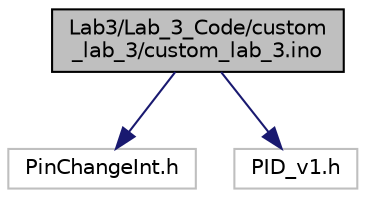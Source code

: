 digraph "Lab3/Lab_3_Code/custom_lab_3/custom_lab_3.ino"
{
 // LATEX_PDF_SIZE
  edge [fontname="Helvetica",fontsize="10",labelfontname="Helvetica",labelfontsize="10"];
  node [fontname="Helvetica",fontsize="10",shape=record];
  Node1 [label="Lab3/Lab_3_Code/custom\l_lab_3/custom_lab_3.ino",height=0.2,width=0.4,color="black", fillcolor="grey75", style="filled", fontcolor="black",tooltip="A basic feedback controlled system for an Arduino based robot."];
  Node1 -> Node2 [color="midnightblue",fontsize="10",style="solid",fontname="Helvetica"];
  Node2 [label="PinChangeInt.h",height=0.2,width=0.4,color="grey75", fillcolor="white", style="filled",tooltip=" "];
  Node1 -> Node3 [color="midnightblue",fontsize="10",style="solid",fontname="Helvetica"];
  Node3 [label="PID_v1.h",height=0.2,width=0.4,color="grey75", fillcolor="white", style="filled",tooltip=" "];
}

